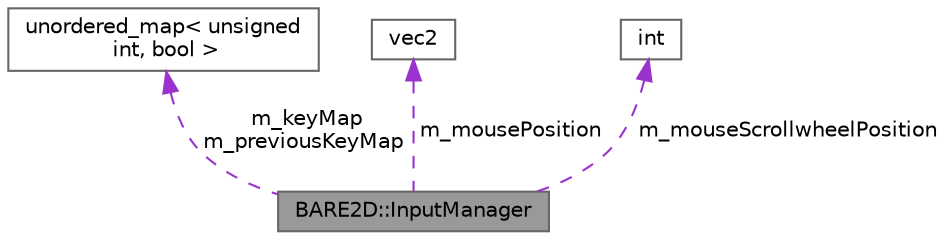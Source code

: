 digraph "BARE2D::InputManager"
{
 // INTERACTIVE_SVG=YES
 // LATEX_PDF_SIZE
  bgcolor="transparent";
  edge [fontname=Helvetica,fontsize=10,labelfontname=Helvetica,labelfontsize=10];
  node [fontname=Helvetica,fontsize=10,shape=box,height=0.2,width=0.4];
  Node1 [label="BARE2D::InputManager",height=0.2,width=0.4,color="gray40", fillcolor="grey60", style="filled", fontcolor="black",tooltip="This is the input manager. It does what you expect! Nearly completely copied from GLEngine,..."];
  Node2 -> Node1 [dir="back",color="darkorchid3",style="dashed",label=" m_keyMap\nm_previousKeyMap" ];
  Node2 [label="unordered_map\< unsigned\l int, bool \>",height=0.2,width=0.4,color="gray40", fillcolor="white", style="filled",tooltip=" "];
  Node3 -> Node1 [dir="back",color="darkorchid3",style="dashed",label=" m_mousePosition" ];
  Node3 [label="vec2",height=0.2,width=0.4,color="gray40", fillcolor="white", style="filled",tooltip=" "];
  Node4 -> Node1 [dir="back",color="darkorchid3",style="dashed",label=" m_mouseScrollwheelPosition" ];
  Node4 [label="int",height=0.2,width=0.4,color="gray40", fillcolor="white", style="filled",tooltip=" "];
}

